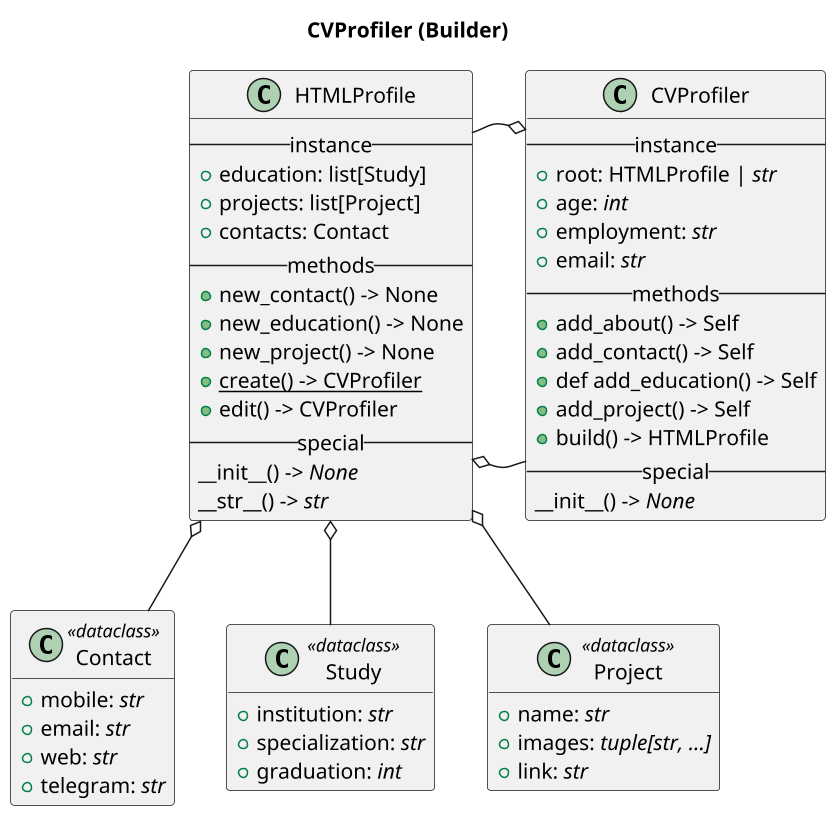 @startuml

scale 1.5

title CVProfiler (Builder)

hide class empty members

class Contact << dataclass >>{
    +mobile: <i>str</i> 
    +email: <i>str</i>
    +web: <i>str</i>
    +telegram: <i>str</i>
}

class Study << dataclass >>{
    +institution: <i>str</i> 
    +specialization: <i>str</i> 
    +graduation: <i>int</i> 
}

class Project << dataclass >>{
    +name: <i>str</i> 
    +images: <i>tuple[str, ...]</i>
    +link: <i>str</i> 
}   

class HTMLProfile{
    --instance--
    +education: list[Study]
    +projects: list[Project]
    +contacts: Contact
    --methods--
    +new_contact() -> None
    +new_education() -> None
    +new_project() -> None
    +{static}create() -> CVProfiler
    +edit() -> CVProfiler
    --special--
    __init__() -> <i>None</i>
    __str__() -> <i>str</i>
}
    
class CVProfiler{
    --instance--
    +root: HTMLProfile | <i>str</i>
    +age: <i>int</i>
    +employment: <i>str</i>
    +email: <i>str</i>
    --methods--
    +add_about() -> Self
    +add_contact() -> Self
    +def add_education() -> Self
    +add_project() -> Self
    +build() -> HTMLProfile 
    --special--
    __init__() -> <i>None</i>
}

HTMLProfile o-- CVProfiler
CVProfiler o-left- HTMLProfile

HTMLProfile o-- Contact
HTMLProfile o-- Study
HTMLProfile o-- Project

@enduml